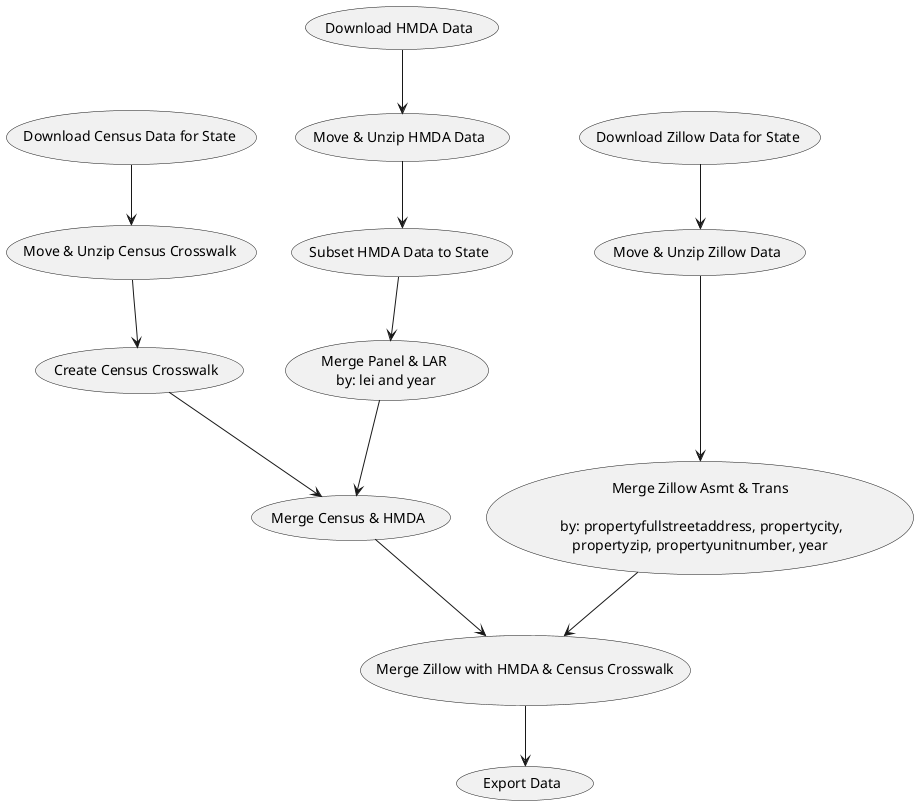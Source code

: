 @startuml 

top to bottom direction

(Export Data)

(Download Census Data for State) --> (Move & Unzip Census Crosswalk)
(Move & Unzip Census Crosswalk) --> (Create Census Crosswalk)
(Create Census Crosswalk) --> (Merge Census & HMDA)

(Download HMDA Data) --> (Move & Unzip HMDA Data)
(Move & Unzip HMDA Data) --> (Subset HMDA Data to State)
(Subset HMDA Data to State) --> (Merge Panel & LAR\n by: lei and year)
(Merge Panel & LAR\n by: lei and year) --> (Merge Census & HMDA)

(Download Zillow Data for State) --> (Move & Unzip Zillow Data)
(Move & Unzip Zillow Data) ---> (Merge Zillow Asmt & Trans\n\n by: propertyfullstreetaddress, propertycity,\npropertyzip, propertyunitnumber, year)
(Merge Zillow Asmt & Trans\n\n by: propertyfullstreetaddress, propertycity,\npropertyzip, propertyunitnumber, year) --> (Merge Zillow with HMDA & Census Crosswalk)
(Merge Census & HMDA) --> (Merge Zillow with HMDA & Census Crosswalk)
(Merge Zillow with HMDA & Census Crosswalk) --> (Export Data)

@enduml
